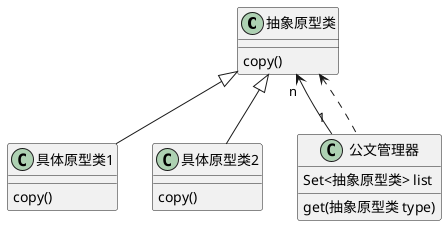 @startuml
'https://plantuml.com/class-diagram
class 抽象原型类{
    copy()
}

class 具体原型类1{
    copy()
}
class 具体原型类2{
    copy()
}

class 公文管理器 {
    Set<抽象原型类> list
    get(抽象原型类 type)
}
抽象原型类 <|-- 具体原型类1
抽象原型类 <|-- 具体原型类2
抽象原型类 "n" <-- "1" 公文管理器
抽象原型类 <.. 公文管理器
@enduml